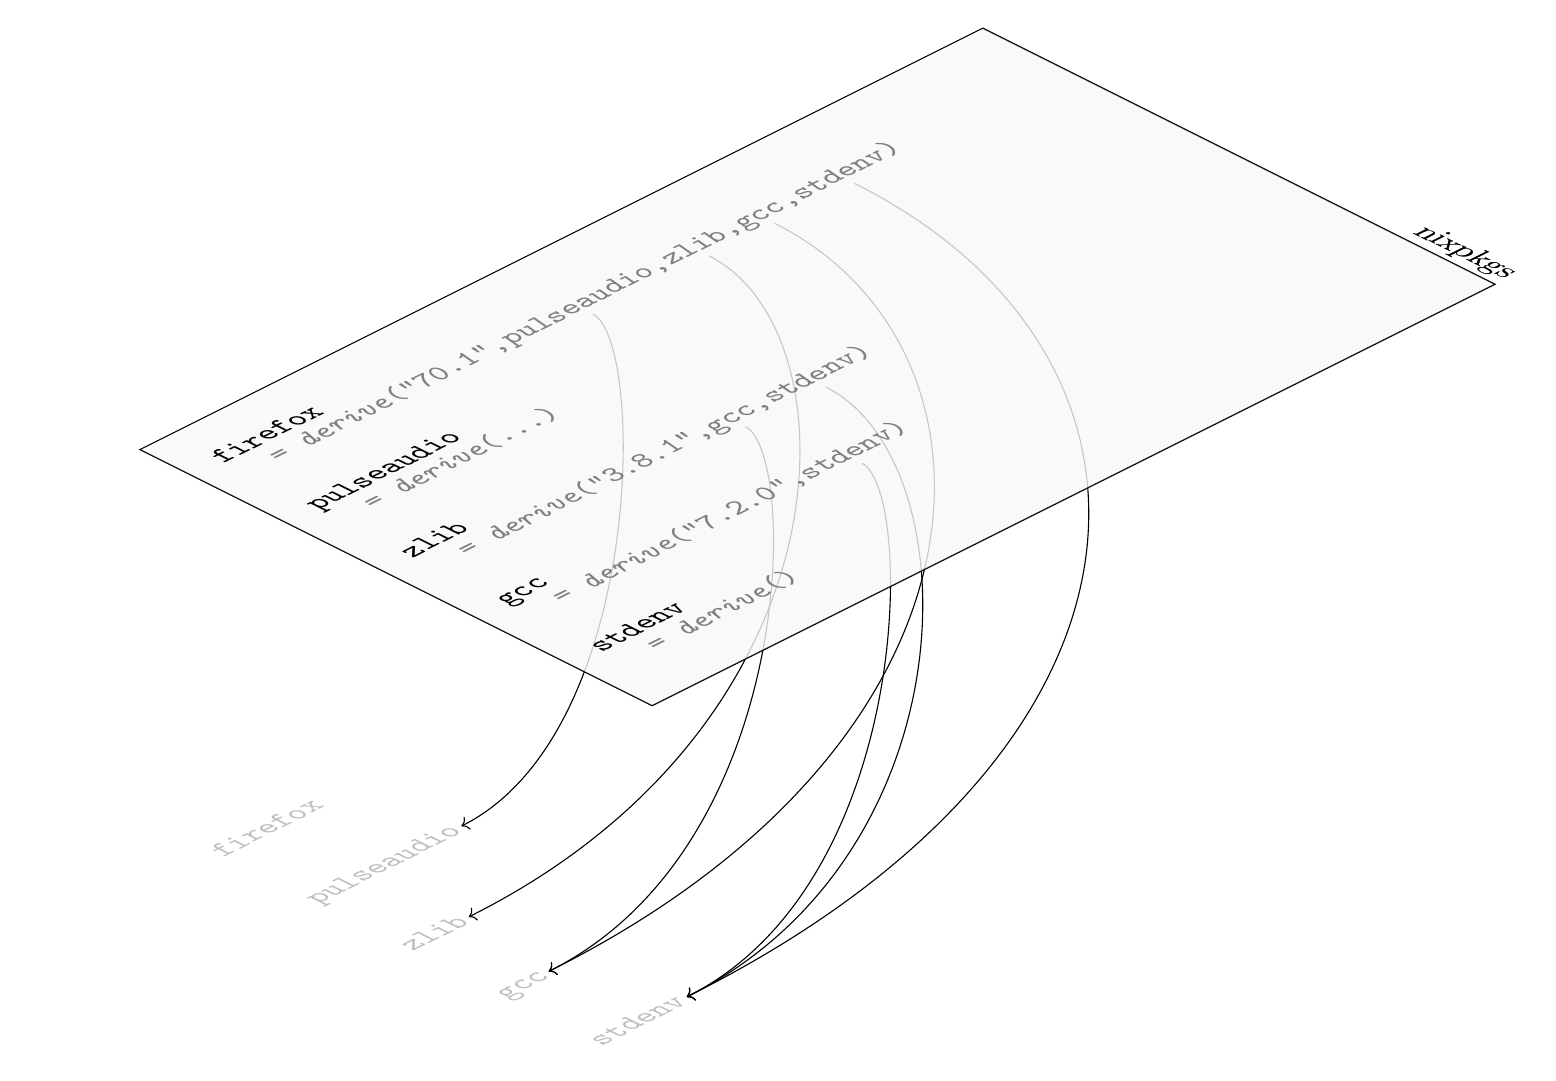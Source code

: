 ﻿
\usetikzlibrary{matrix}
\usetikzlibrary{positioning}
\usetikzlibrary{calc,decorations.pathreplacing,shapes.misc}
\usetikzlibrary{fit}

\newcommand{\longnode}[3][]{
	\node[code] (#2-start) {#2};
	\node[anchor=north west,inner sep=0,outer sep=0,yshift=-1ex] (#2-chain) at (#2-start.text) {\phantom{x}};
	\begin{scope}[code,start chain=#2 going base right, node distance=0, every node/.append style={on chain=#2,font=\ttfamily\slshape,gray}]
		\chainin(#2-chain);
		\node {\ =\ \ };
		\node () {\textit{derive}(};
		\foreach \n [count=\c] in {#3} {
			\ifnum\c>1
				\node () {,};
			\fi
			\node (#2-\n) {\n};
		};
		\node (#2-end) {)};
	\end{scope}
    %\node[draw,inner sep=0,outer sep=0,fit=(#2-start)(#2-end)] (#2) {};
}

\tikzstyle{show control points}=[
	decoration={show path construction, curveto code={
		\draw [-, blue, dashed]
			(\tikzinputsegmentfirst) -- (\tikzinputsegmentsupporta)%
			node [at end, circle, , draw, solid, red, inner sep=.1pt,outer sep=0,anchor=center]{};
		\draw [-, blue, dashed]
			(\tikzinputsegmentsupportb) -- (\tikzinputsegmentlast)
			node [at start, circle, draw, solid, red, inner sep=.1pt,outer sep=0,anchor=center]{};
		}
	},
	postaction=decorate
]

\tikzstyle{ref}=[
	to path={ .. controls (\tikztostart |- \tikztotarget) .. (\tikztotarget) \tikztonodes},
	->,
	shorten <= -2,
	shorten >=2,
	%show control points,
]


\begin{tikzpicture}[
   every node/.style={
		anchor=north west,
        inner xsep=0,
		outer xsep=0,
		%draw,
		text depth=-5pt,
		text height=+5pt,
		%draw,
	},
]
%\draw[gray!50] (-1,-5) grid (10, 1);

\begin{scope}[
	yshift=0,
	%every node/.append style={yslant=0.5,xslant=-1},
	every node/.append style={transform shape,gray!50},
	yslant=0.5,xslant=-1,
	%transform canvas={yslant=.5,xslant=-1},
	start chain=1 going {at=(\tikzchainprevious.north west),shift={(0,-1.2cm)}},
	%node distance=10pt,
	code/.style={
		font={\ttfamily},
		on chain=1,
		minimum height=1.5em, %TODO: use max font height
		anchor=north west,
	},
   %ref/.append style={gray},
]
	%\pgftransformyslant{.5}

    \node[code] (firefox) {firefox};
	\node[code] (pulseaudio) {pulseaudio};
	\node[code] (zlib) {zlib};
	\node[code] (gcc) {gcc};
	\node[code] (stdenv) {stdenv};


\end{scope}


\tikzstyle{ref}=[
	to path={ .. controls ($(\tikztostart |- \tikztotarget) +(up:5cm)$) and ($(\tikztostart |- \tikztotarget) +(left:5cm)$) .. (\tikztotarget) \tikztonodes},
	%to path={ .. controls (\tikztostart |- \tikztotarget) .. (\tikztotarget) \tikztonodes},
	->,
	shorten <= -2,
	shorten >=2,
	%show control points,
]

\begin{scope}[
	yshift=5cm,
	%every node/.append style={yslant=0.5,xslant=-1},
	every node/.append style={transform shape},
	%every edge/.append style={transform shape},
	yslant=0.5,xslant=-1,
	%transform canvas={yslant=.5,xslant=-1},
	start chain=1 going {at=(\tikzchainprevious.north west),shift={(0,-1.2cm)}},
	%node distance=10pt,
	code/.style={
		font={\ttfamily},
		on chain=1,
		minimum height=1.5em, %TODO: use max font height
		anchor=north west,
	},
    %ref/.append style={thick},
]
	%\pgftransformyslant{.5}


	\draw[fill=gray!5,opacity=1] (0,0) +(-10pt,10pt) rectangle ($(10,-5.8) +(10pt, -10pt)$)
			node[anchor=south east, rotate=-90]  {nixpkgs};

    \longnode[]{firefox}{"70.1",pulseaudio,zlib,gcc,stdenv}
	\longnode[]{pulseaudio}{..{}.}
	\longnode[]{zlib}{"3.8.1",gcc,stdenv}
	\longnode[]{gcc}{"7.2.0",stdenv}
	\longnode[]{stdenv}{}

	%\draw (firefox-start.north west) +(-10pt,10pt) rectangle ($(stdenv-end.south east -| firefox-end.north east) +(10pt, -10pt)$)
	%		node[anchor=south east, rotate=-90]  {nixpkgs};
	\draw[ref] (gcc-stdenv) to (stdenv);
	\draw[ref] (firefox-stdenv) to (stdenv);
	\draw[ref] (firefox-gcc) to (gcc);
	\draw[ref] (firefox-zlib) to (zlib);
	\draw[ref] (firefox-pulseaudio) to (pulseaudio);
	\draw[ref] (zlib-stdenv) to (stdenv);
	\draw[ref] (zlib-gcc) to (gcc);


	\draw[fill=gray!5,opacity=.8] (0,0) +(-10pt,10pt) rectangle ($(10,-5.8) +(10pt, -10pt)$)
			node[anchor=south east, rotate=-90]  {nixpkgs};
	
		\node (reset) at (0, 1.2cm) {};
		\chainin(reset);
	    \longnode[]{firefox}{"70.1",pulseaudio,zlib,gcc,stdenv}
		\longnode[]{pulseaudio}{..{}.}
		\longnode[]{zlib}{"3.8.1",gcc,stdenv}
		\longnode[]{gcc}{"7.2.0",stdenv}
		\longnode[]{stdenv}{}

\end{scope}


\begin{scope}[yshift=-10]


\end{scope}

\end{tikzpicture}

